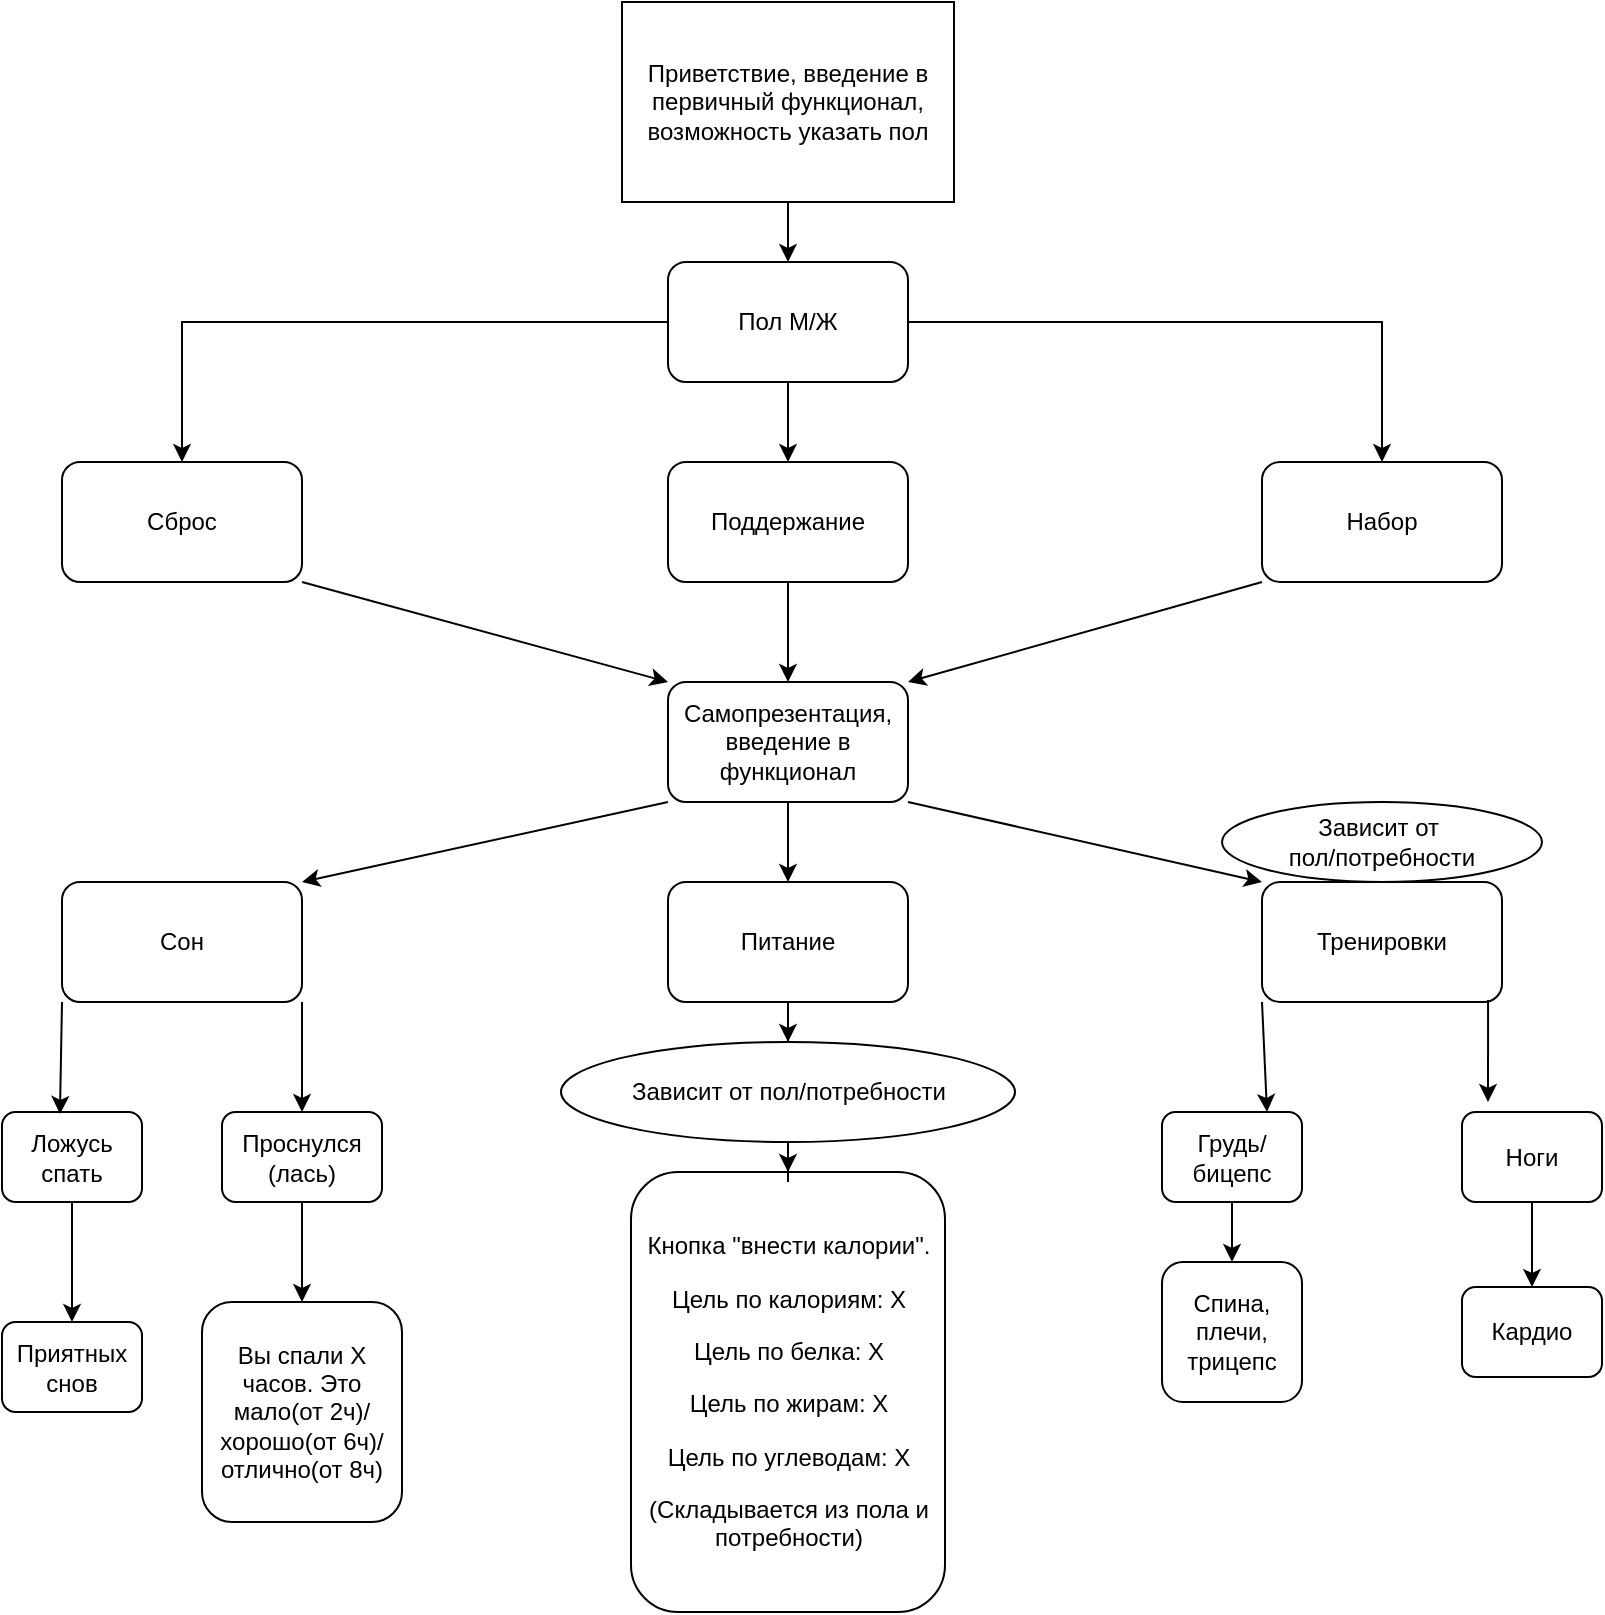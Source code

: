 <mxfile version="24.2.0" type="github">
  <diagram name="Страница — 1" id="hI97ZzU1We4ywcEXPo6k">
    <mxGraphModel dx="1002" dy="575" grid="1" gridSize="10" guides="1" tooltips="1" connect="1" arrows="1" fold="1" page="1" pageScale="1" pageWidth="827" pageHeight="1169" math="0" shadow="0">
      <root>
        <mxCell id="0" />
        <mxCell id="1" parent="0" />
        <mxCell id="Qpt7CZyZY7Izhy8NRo5L-51" value="" style="edgeStyle=orthogonalEdgeStyle;rounded=0;orthogonalLoop=1;jettySize=auto;html=1;" edge="1" parent="1" source="Qpt7CZyZY7Izhy8NRo5L-1" target="Qpt7CZyZY7Izhy8NRo5L-2">
          <mxGeometry relative="1" as="geometry" />
        </mxCell>
        <mxCell id="Qpt7CZyZY7Izhy8NRo5L-1" value="Приветствие, введение в первичный функционал, возможность указать пол" style="rounded=0;whiteSpace=wrap;html=1;" vertex="1" parent="1">
          <mxGeometry x="320" width="166" height="100" as="geometry" />
        </mxCell>
        <mxCell id="Qpt7CZyZY7Izhy8NRo5L-27" value="" style="edgeStyle=orthogonalEdgeStyle;rounded=0;orthogonalLoop=1;jettySize=auto;html=1;" edge="1" parent="1" source="Qpt7CZyZY7Izhy8NRo5L-2" target="Qpt7CZyZY7Izhy8NRo5L-5">
          <mxGeometry relative="1" as="geometry" />
        </mxCell>
        <mxCell id="Qpt7CZyZY7Izhy8NRo5L-33" value="" style="edgeStyle=orthogonalEdgeStyle;rounded=0;orthogonalLoop=1;jettySize=auto;html=1;" edge="1" parent="1" source="Qpt7CZyZY7Izhy8NRo5L-2" target="Qpt7CZyZY7Izhy8NRo5L-4">
          <mxGeometry relative="1" as="geometry" />
        </mxCell>
        <mxCell id="Qpt7CZyZY7Izhy8NRo5L-34" value="" style="edgeStyle=orthogonalEdgeStyle;rounded=0;orthogonalLoop=1;jettySize=auto;html=1;" edge="1" parent="1" source="Qpt7CZyZY7Izhy8NRo5L-2" target="Qpt7CZyZY7Izhy8NRo5L-6">
          <mxGeometry relative="1" as="geometry" />
        </mxCell>
        <mxCell id="Qpt7CZyZY7Izhy8NRo5L-2" value="Пол М/Ж" style="rounded=1;whiteSpace=wrap;html=1;" vertex="1" parent="1">
          <mxGeometry x="343" y="130" width="120" height="60" as="geometry" />
        </mxCell>
        <mxCell id="Qpt7CZyZY7Izhy8NRo5L-4" value="Сброс" style="rounded=1;whiteSpace=wrap;html=1;" vertex="1" parent="1">
          <mxGeometry x="40" y="230" width="120" height="60" as="geometry" />
        </mxCell>
        <mxCell id="Qpt7CZyZY7Izhy8NRo5L-28" value="" style="edgeStyle=orthogonalEdgeStyle;rounded=0;orthogonalLoop=1;jettySize=auto;html=1;" edge="1" parent="1" source="Qpt7CZyZY7Izhy8NRo5L-5" target="Qpt7CZyZY7Izhy8NRo5L-7">
          <mxGeometry relative="1" as="geometry" />
        </mxCell>
        <mxCell id="Qpt7CZyZY7Izhy8NRo5L-5" value="Поддержание" style="rounded=1;whiteSpace=wrap;html=1;" vertex="1" parent="1">
          <mxGeometry x="343" y="230" width="120" height="60" as="geometry" />
        </mxCell>
        <mxCell id="Qpt7CZyZY7Izhy8NRo5L-6" value="Набор" style="rounded=1;whiteSpace=wrap;html=1;" vertex="1" parent="1">
          <mxGeometry x="640" y="230" width="120" height="60" as="geometry" />
        </mxCell>
        <mxCell id="Qpt7CZyZY7Izhy8NRo5L-29" value="" style="edgeStyle=orthogonalEdgeStyle;rounded=0;orthogonalLoop=1;jettySize=auto;html=1;" edge="1" parent="1" source="Qpt7CZyZY7Izhy8NRo5L-7" target="Qpt7CZyZY7Izhy8NRo5L-9">
          <mxGeometry relative="1" as="geometry" />
        </mxCell>
        <mxCell id="Qpt7CZyZY7Izhy8NRo5L-7" value="Самопрезентация, введение в функционал" style="rounded=1;whiteSpace=wrap;html=1;" vertex="1" parent="1">
          <mxGeometry x="343" y="340" width="120" height="60" as="geometry" />
        </mxCell>
        <mxCell id="Qpt7CZyZY7Izhy8NRo5L-8" value="Сон" style="rounded=1;whiteSpace=wrap;html=1;" vertex="1" parent="1">
          <mxGeometry x="40" y="440" width="120" height="60" as="geometry" />
        </mxCell>
        <mxCell id="Qpt7CZyZY7Izhy8NRo5L-40" value="" style="edgeStyle=orthogonalEdgeStyle;rounded=0;orthogonalLoop=1;jettySize=auto;html=1;" edge="1" parent="1" source="Qpt7CZyZY7Izhy8NRo5L-9" target="Qpt7CZyZY7Izhy8NRo5L-16">
          <mxGeometry relative="1" as="geometry" />
        </mxCell>
        <mxCell id="Qpt7CZyZY7Izhy8NRo5L-9" value="Питание" style="rounded=1;whiteSpace=wrap;html=1;" vertex="1" parent="1">
          <mxGeometry x="343" y="440" width="120" height="60" as="geometry" />
        </mxCell>
        <mxCell id="Qpt7CZyZY7Izhy8NRo5L-10" value="Тренировки" style="rounded=1;whiteSpace=wrap;html=1;" vertex="1" parent="1">
          <mxGeometry x="640" y="440" width="120" height="60" as="geometry" />
        </mxCell>
        <mxCell id="Qpt7CZyZY7Izhy8NRo5L-11" value="Ложусь спать" style="rounded=1;whiteSpace=wrap;html=1;" vertex="1" parent="1">
          <mxGeometry x="10" y="555" width="70" height="45" as="geometry" />
        </mxCell>
        <mxCell id="Qpt7CZyZY7Izhy8NRo5L-12" value="Приятных снов" style="rounded=1;whiteSpace=wrap;html=1;" vertex="1" parent="1">
          <mxGeometry x="10" y="660" width="70" height="45" as="geometry" />
        </mxCell>
        <mxCell id="Qpt7CZyZY7Izhy8NRo5L-13" value="Проснулся&lt;div&gt;(лась)&lt;/div&gt;" style="rounded=1;whiteSpace=wrap;html=1;" vertex="1" parent="1">
          <mxGeometry x="120" y="555" width="80" height="45" as="geometry" />
        </mxCell>
        <mxCell id="Qpt7CZyZY7Izhy8NRo5L-14" value="Вы спали Х часов. Это мало(от 2ч)/хорошо(от 6ч)/отлично(от 8ч)" style="rounded=1;whiteSpace=wrap;html=1;" vertex="1" parent="1">
          <mxGeometry x="110" y="650" width="100" height="110" as="geometry" />
        </mxCell>
        <mxCell id="Qpt7CZyZY7Izhy8NRo5L-15" value="&lt;p&gt;Кнопка &quot;внести калории&quot;.&lt;/p&gt;&lt;p&gt;Цель по калориям: Х&lt;/p&gt;&lt;p&gt;Цель по белка: Х&lt;/p&gt;&lt;p&gt;Цель по жирам: Х&lt;/p&gt;&lt;p&gt;Цель по углеводам: Х&lt;/p&gt;&lt;p&gt;(Складывается из пола и потребности)&lt;/p&gt;" style="rounded=1;whiteSpace=wrap;html=1;" vertex="1" parent="1">
          <mxGeometry x="324.5" y="585" width="157" height="220" as="geometry" />
        </mxCell>
        <mxCell id="Qpt7CZyZY7Izhy8NRo5L-30" value="" style="edgeStyle=orthogonalEdgeStyle;rounded=0;orthogonalLoop=1;jettySize=auto;html=1;" edge="1" parent="1" source="Qpt7CZyZY7Izhy8NRo5L-16" target="Qpt7CZyZY7Izhy8NRo5L-15">
          <mxGeometry relative="1" as="geometry" />
        </mxCell>
        <mxCell id="Qpt7CZyZY7Izhy8NRo5L-16" value="Зависит от пол/потребности" style="ellipse;whiteSpace=wrap;html=1;" vertex="1" parent="1">
          <mxGeometry x="289.5" y="520" width="227" height="50" as="geometry" />
        </mxCell>
        <mxCell id="Qpt7CZyZY7Izhy8NRo5L-17" value="Зависит от&amp;nbsp;&lt;div&gt;пол/потребности&lt;/div&gt;" style="ellipse;whiteSpace=wrap;html=1;" vertex="1" parent="1">
          <mxGeometry x="620" y="400" width="160" height="40" as="geometry" />
        </mxCell>
        <mxCell id="Qpt7CZyZY7Izhy8NRo5L-19" value="Грудь/бицепс" style="rounded=1;whiteSpace=wrap;html=1;" vertex="1" parent="1">
          <mxGeometry x="590" y="555" width="70" height="45" as="geometry" />
        </mxCell>
        <mxCell id="Qpt7CZyZY7Izhy8NRo5L-20" value="Спина, плечи, трицепс" style="rounded=1;whiteSpace=wrap;html=1;" vertex="1" parent="1">
          <mxGeometry x="590" y="630" width="70" height="70" as="geometry" />
        </mxCell>
        <mxCell id="Qpt7CZyZY7Izhy8NRo5L-21" value="Ноги" style="rounded=1;whiteSpace=wrap;html=1;" vertex="1" parent="1">
          <mxGeometry x="740" y="555" width="70" height="45" as="geometry" />
        </mxCell>
        <mxCell id="Qpt7CZyZY7Izhy8NRo5L-22" value="Кардио" style="rounded=1;whiteSpace=wrap;html=1;" vertex="1" parent="1">
          <mxGeometry x="740" y="642.5" width="70" height="45" as="geometry" />
        </mxCell>
        <mxCell id="Qpt7CZyZY7Izhy8NRo5L-37" value="" style="endArrow=classic;html=1;rounded=0;exitX=1;exitY=1;exitDx=0;exitDy=0;entryX=0;entryY=0;entryDx=0;entryDy=0;" edge="1" parent="1" source="Qpt7CZyZY7Izhy8NRo5L-4" target="Qpt7CZyZY7Izhy8NRo5L-7">
          <mxGeometry width="50" height="50" relative="1" as="geometry">
            <mxPoint x="450" y="430" as="sourcePoint" />
            <mxPoint x="500" y="380" as="targetPoint" />
          </mxGeometry>
        </mxCell>
        <mxCell id="Qpt7CZyZY7Izhy8NRo5L-38" value="" style="endArrow=classic;html=1;rounded=0;exitX=0;exitY=1;exitDx=0;exitDy=0;entryX=1;entryY=0;entryDx=0;entryDy=0;" edge="1" parent="1" source="Qpt7CZyZY7Izhy8NRo5L-6" target="Qpt7CZyZY7Izhy8NRo5L-7">
          <mxGeometry width="50" height="50" relative="1" as="geometry">
            <mxPoint x="450" y="430" as="sourcePoint" />
            <mxPoint x="500" y="380" as="targetPoint" />
          </mxGeometry>
        </mxCell>
        <mxCell id="Qpt7CZyZY7Izhy8NRo5L-41" value="" style="endArrow=classic;html=1;rounded=0;exitX=0;exitY=1;exitDx=0;exitDy=0;entryX=1;entryY=0;entryDx=0;entryDy=0;" edge="1" parent="1" source="Qpt7CZyZY7Izhy8NRo5L-7" target="Qpt7CZyZY7Izhy8NRo5L-8">
          <mxGeometry width="50" height="50" relative="1" as="geometry">
            <mxPoint x="450" y="430" as="sourcePoint" />
            <mxPoint x="500" y="380" as="targetPoint" />
          </mxGeometry>
        </mxCell>
        <mxCell id="Qpt7CZyZY7Izhy8NRo5L-42" value="" style="endArrow=classic;html=1;rounded=0;exitX=1;exitY=1;exitDx=0;exitDy=0;entryX=0;entryY=0;entryDx=0;entryDy=0;" edge="1" parent="1" source="Qpt7CZyZY7Izhy8NRo5L-7" target="Qpt7CZyZY7Izhy8NRo5L-10">
          <mxGeometry width="50" height="50" relative="1" as="geometry">
            <mxPoint x="450" y="430" as="sourcePoint" />
            <mxPoint x="500" y="380" as="targetPoint" />
          </mxGeometry>
        </mxCell>
        <mxCell id="Qpt7CZyZY7Izhy8NRo5L-43" value="" style="endArrow=classic;html=1;rounded=0;exitX=0;exitY=1;exitDx=0;exitDy=0;entryX=0.414;entryY=0.022;entryDx=0;entryDy=0;entryPerimeter=0;" edge="1" parent="1" source="Qpt7CZyZY7Izhy8NRo5L-8" target="Qpt7CZyZY7Izhy8NRo5L-11">
          <mxGeometry width="50" height="50" relative="1" as="geometry">
            <mxPoint x="450" y="430" as="sourcePoint" />
            <mxPoint x="500" y="380" as="targetPoint" />
          </mxGeometry>
        </mxCell>
        <mxCell id="Qpt7CZyZY7Izhy8NRo5L-44" value="" style="endArrow=classic;html=1;rounded=0;exitX=0.5;exitY=1;exitDx=0;exitDy=0;entryX=0.5;entryY=0;entryDx=0;entryDy=0;" edge="1" parent="1" source="Qpt7CZyZY7Izhy8NRo5L-11" target="Qpt7CZyZY7Izhy8NRo5L-12">
          <mxGeometry width="50" height="50" relative="1" as="geometry">
            <mxPoint x="450" y="430" as="sourcePoint" />
            <mxPoint x="500" y="380" as="targetPoint" />
          </mxGeometry>
        </mxCell>
        <mxCell id="Qpt7CZyZY7Izhy8NRo5L-45" value="" style="endArrow=classic;html=1;rounded=0;exitX=1;exitY=1;exitDx=0;exitDy=0;entryX=0.5;entryY=0;entryDx=0;entryDy=0;" edge="1" parent="1" source="Qpt7CZyZY7Izhy8NRo5L-8" target="Qpt7CZyZY7Izhy8NRo5L-13">
          <mxGeometry width="50" height="50" relative="1" as="geometry">
            <mxPoint x="450" y="430" as="sourcePoint" />
            <mxPoint x="500" y="380" as="targetPoint" />
          </mxGeometry>
        </mxCell>
        <mxCell id="Qpt7CZyZY7Izhy8NRo5L-46" value="" style="endArrow=classic;html=1;rounded=0;exitX=0.5;exitY=1;exitDx=0;exitDy=0;entryX=0.5;entryY=0;entryDx=0;entryDy=0;" edge="1" parent="1" source="Qpt7CZyZY7Izhy8NRo5L-13" target="Qpt7CZyZY7Izhy8NRo5L-14">
          <mxGeometry width="50" height="50" relative="1" as="geometry">
            <mxPoint x="450" y="430" as="sourcePoint" />
            <mxPoint x="500" y="380" as="targetPoint" />
          </mxGeometry>
        </mxCell>
        <mxCell id="Qpt7CZyZY7Izhy8NRo5L-47" value="" style="endArrow=classic;html=1;rounded=0;exitX=0;exitY=1;exitDx=0;exitDy=0;entryX=0.75;entryY=0;entryDx=0;entryDy=0;" edge="1" parent="1" source="Qpt7CZyZY7Izhy8NRo5L-10" target="Qpt7CZyZY7Izhy8NRo5L-19">
          <mxGeometry width="50" height="50" relative="1" as="geometry">
            <mxPoint x="450" y="430" as="sourcePoint" />
            <mxPoint x="500" y="380" as="targetPoint" />
          </mxGeometry>
        </mxCell>
        <mxCell id="Qpt7CZyZY7Izhy8NRo5L-48" value="" style="endArrow=classic;html=1;rounded=0;exitX=0.5;exitY=1;exitDx=0;exitDy=0;" edge="1" parent="1" source="Qpt7CZyZY7Izhy8NRo5L-19" target="Qpt7CZyZY7Izhy8NRo5L-20">
          <mxGeometry width="50" height="50" relative="1" as="geometry">
            <mxPoint x="450" y="430" as="sourcePoint" />
            <mxPoint x="500" y="380" as="targetPoint" />
          </mxGeometry>
        </mxCell>
        <mxCell id="Qpt7CZyZY7Izhy8NRo5L-49" value="" style="endArrow=classic;html=1;rounded=0;exitX=0.942;exitY=0.983;exitDx=0;exitDy=0;exitPerimeter=0;" edge="1" parent="1" source="Qpt7CZyZY7Izhy8NRo5L-10">
          <mxGeometry width="50" height="50" relative="1" as="geometry">
            <mxPoint x="450" y="430" as="sourcePoint" />
            <mxPoint x="753" y="550" as="targetPoint" />
          </mxGeometry>
        </mxCell>
        <mxCell id="Qpt7CZyZY7Izhy8NRo5L-50" value="" style="endArrow=classic;html=1;rounded=0;exitX=0.5;exitY=1;exitDx=0;exitDy=0;entryX=0.5;entryY=0;entryDx=0;entryDy=0;" edge="1" parent="1" source="Qpt7CZyZY7Izhy8NRo5L-21" target="Qpt7CZyZY7Izhy8NRo5L-22">
          <mxGeometry width="50" height="50" relative="1" as="geometry">
            <mxPoint x="450" y="430" as="sourcePoint" />
            <mxPoint x="500" y="380" as="targetPoint" />
          </mxGeometry>
        </mxCell>
      </root>
    </mxGraphModel>
  </diagram>
</mxfile>
